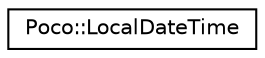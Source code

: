 digraph "Graphical Class Hierarchy"
{
 // LATEX_PDF_SIZE
  edge [fontname="Helvetica",fontsize="10",labelfontname="Helvetica",labelfontsize="10"];
  node [fontname="Helvetica",fontsize="10",shape=record];
  rankdir="LR";
  Node0 [label="Poco::LocalDateTime",height=0.2,width=0.4,color="black", fillcolor="white", style="filled",URL="$classPoco_1_1LocalDateTime.html",tooltip=" "];
}
